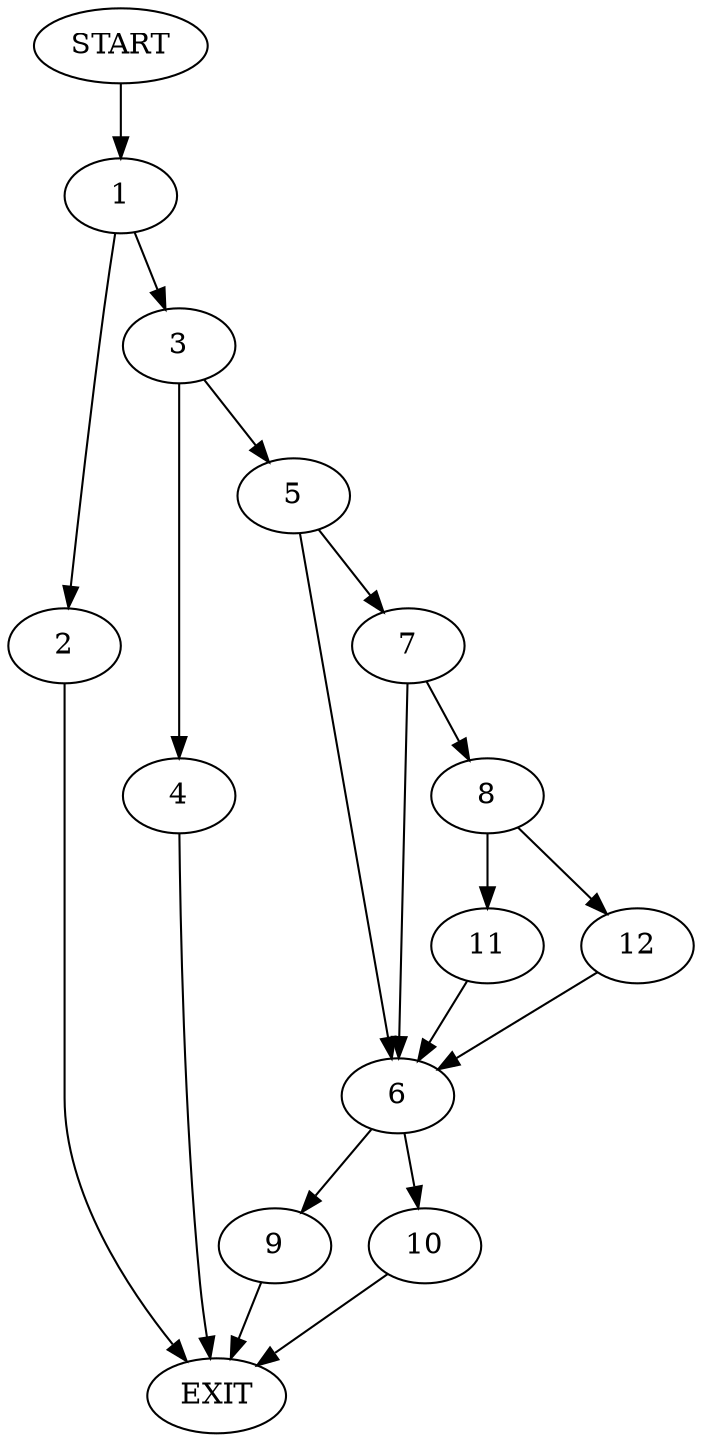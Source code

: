 digraph {
0 [label="START"]
13 [label="EXIT"]
0 -> 1
1 -> 2
1 -> 3
2 -> 13
3 -> 4
3 -> 5
5 -> 6
5 -> 7
4 -> 13
7 -> 8
7 -> 6
6 -> 9
6 -> 10
8 -> 11
8 -> 12
12 -> 6
11 -> 6
9 -> 13
10 -> 13
}
